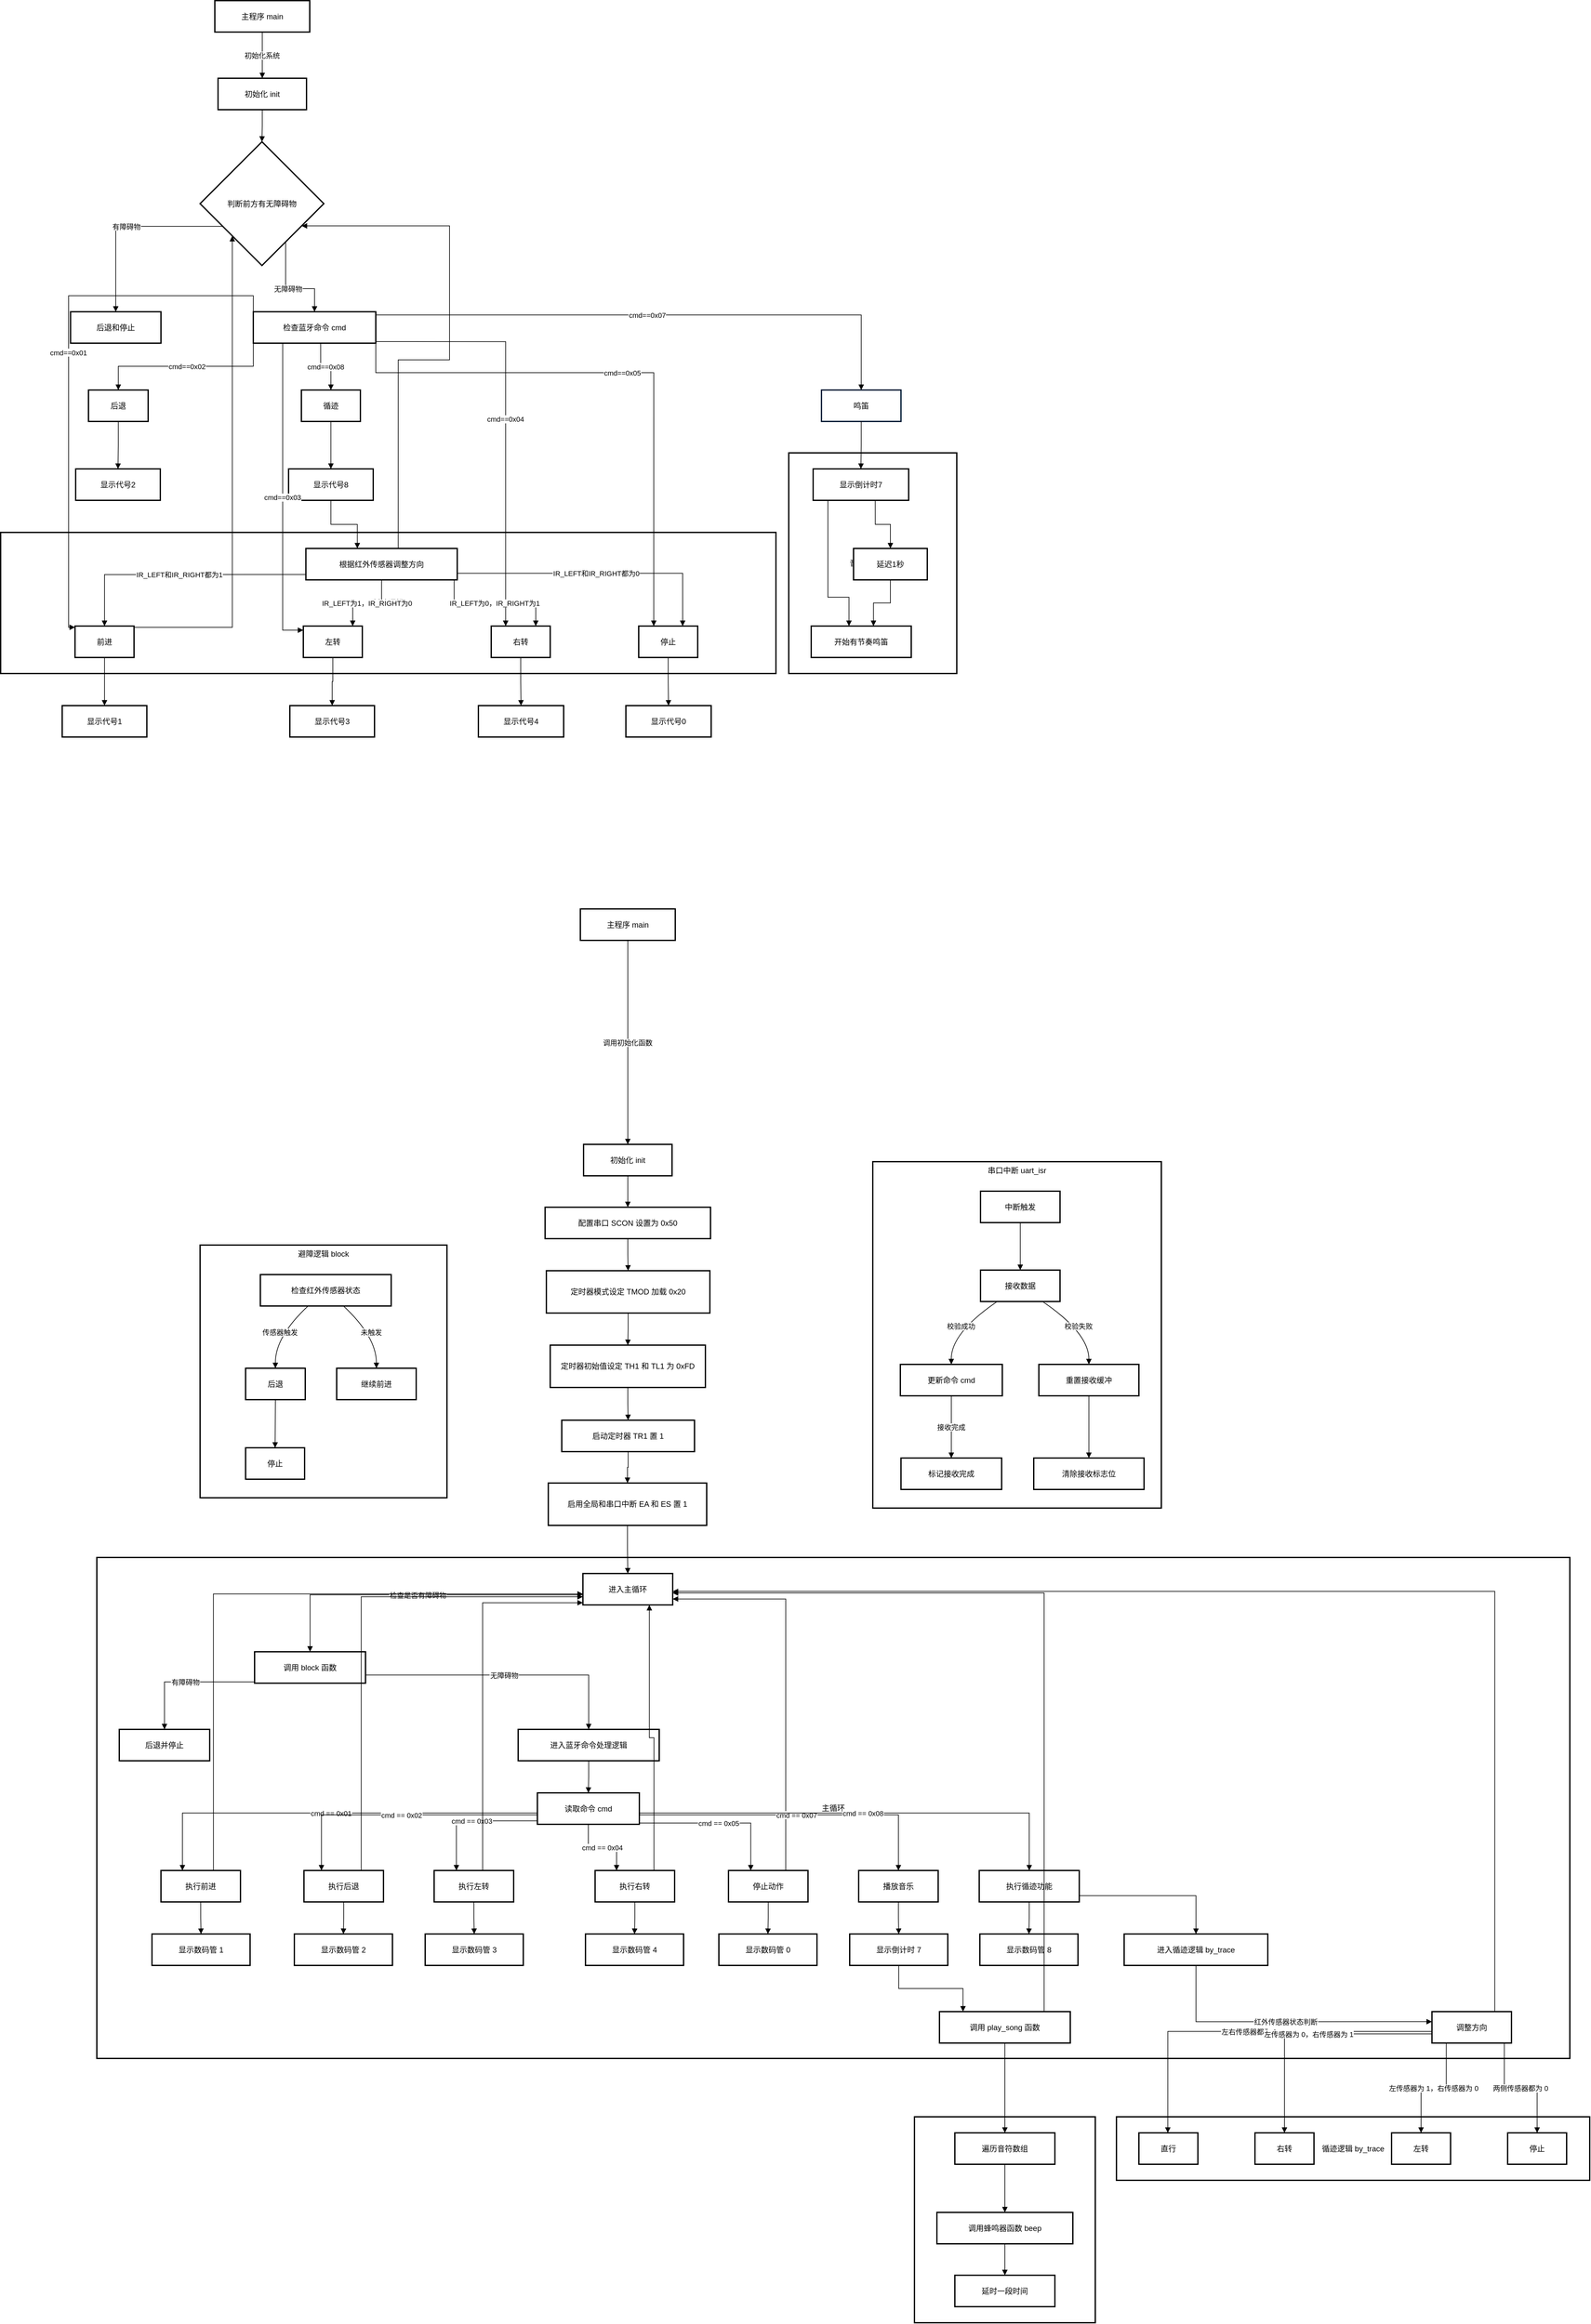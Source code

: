 <mxfile version="25.0.3">
  <diagram id="C5RBs43oDa-KdzZeNtuy" name="Page-1">
    <mxGraphModel dx="8125" dy="3475" grid="1" gridSize="10" guides="1" tooltips="1" connect="1" arrows="1" fold="1" page="1" pageScale="1" pageWidth="827" pageHeight="1169" math="0" shadow="0">
      <root>
        <mxCell id="WIyWlLk6GJQsqaUBKTNV-0" />
        <mxCell id="WIyWlLk6GJQsqaUBKTNV-1" parent="WIyWlLk6GJQsqaUBKTNV-0" />
        <mxCell id="DZ9FJAWmzzZH2EMnMxcT-0" value="循迹逻辑" style="whiteSpace=wrap;strokeWidth=2;" vertex="1" parent="WIyWlLk6GJQsqaUBKTNV-1">
          <mxGeometry x="190" y="1319" width="1209" height="220" as="geometry" />
        </mxCell>
        <mxCell id="DZ9FJAWmzzZH2EMnMxcT-1" value="音乐播放流程" style="whiteSpace=wrap;strokeWidth=2;" vertex="1" parent="WIyWlLk6GJQsqaUBKTNV-1">
          <mxGeometry x="1419" y="1195" width="262" height="344" as="geometry" />
        </mxCell>
        <mxCell id="DZ9FJAWmzzZH2EMnMxcT-2" value="主程序 main" style="whiteSpace=wrap;strokeWidth=2;" vertex="1" parent="WIyWlLk6GJQsqaUBKTNV-1">
          <mxGeometry x="524" y="490" width="148" height="49" as="geometry" />
        </mxCell>
        <mxCell id="DZ9FJAWmzzZH2EMnMxcT-3" value="初始化 init" style="whiteSpace=wrap;strokeWidth=2;" vertex="1" parent="WIyWlLk6GJQsqaUBKTNV-1">
          <mxGeometry x="529" y="611" width="138" height="49" as="geometry" />
        </mxCell>
        <mxCell id="DZ9FJAWmzzZH2EMnMxcT-4" value="判断前方有无障碍物" style="rhombus;strokeWidth=2;whiteSpace=wrap;" vertex="1" parent="WIyWlLk6GJQsqaUBKTNV-1">
          <mxGeometry x="501" y="710" width="193" height="193" as="geometry" />
        </mxCell>
        <mxCell id="DZ9FJAWmzzZH2EMnMxcT-5" value="后退和停止" style="whiteSpace=wrap;strokeWidth=2;" vertex="1" parent="WIyWlLk6GJQsqaUBKTNV-1">
          <mxGeometry x="299" y="975" width="141" height="49" as="geometry" />
        </mxCell>
        <mxCell id="DZ9FJAWmzzZH2EMnMxcT-6" value="检查蓝牙命令 cmd" style="whiteSpace=wrap;strokeWidth=2;" vertex="1" parent="WIyWlLk6GJQsqaUBKTNV-1">
          <mxGeometry x="584" y="975" width="191" height="49" as="geometry" />
        </mxCell>
        <mxCell id="DZ9FJAWmzzZH2EMnMxcT-7" value="前进" style="whiteSpace=wrap;strokeWidth=2;" vertex="1" parent="WIyWlLk6GJQsqaUBKTNV-1">
          <mxGeometry x="306" y="1465" width="92" height="49" as="geometry" />
        </mxCell>
        <mxCell id="DZ9FJAWmzzZH2EMnMxcT-8" value="显示代号1" style="whiteSpace=wrap;strokeWidth=2;" vertex="1" parent="WIyWlLk6GJQsqaUBKTNV-1">
          <mxGeometry x="286" y="1589" width="132" height="49" as="geometry" />
        </mxCell>
        <mxCell id="DZ9FJAWmzzZH2EMnMxcT-9" value="后退" style="whiteSpace=wrap;strokeWidth=2;" vertex="1" parent="WIyWlLk6GJQsqaUBKTNV-1">
          <mxGeometry x="327" y="1097" width="93" height="49" as="geometry" />
        </mxCell>
        <mxCell id="DZ9FJAWmzzZH2EMnMxcT-10" value="显示代号2" style="whiteSpace=wrap;strokeWidth=2;" vertex="1" parent="WIyWlLk6GJQsqaUBKTNV-1">
          <mxGeometry x="307" y="1220" width="132" height="49" as="geometry" />
        </mxCell>
        <mxCell id="DZ9FJAWmzzZH2EMnMxcT-11" value="左转" style="whiteSpace=wrap;strokeWidth=2;" vertex="1" parent="WIyWlLk6GJQsqaUBKTNV-1">
          <mxGeometry x="662" y="1465" width="92" height="49" as="geometry" />
        </mxCell>
        <mxCell id="DZ9FJAWmzzZH2EMnMxcT-12" value="显示代号3" style="whiteSpace=wrap;strokeWidth=2;" vertex="1" parent="WIyWlLk6GJQsqaUBKTNV-1">
          <mxGeometry x="641" y="1589" width="132" height="49" as="geometry" />
        </mxCell>
        <mxCell id="DZ9FJAWmzzZH2EMnMxcT-13" value="右转" style="whiteSpace=wrap;strokeWidth=2;" vertex="1" parent="WIyWlLk6GJQsqaUBKTNV-1">
          <mxGeometry x="955" y="1465" width="92" height="49" as="geometry" />
        </mxCell>
        <mxCell id="DZ9FJAWmzzZH2EMnMxcT-14" value="显示代号4" style="whiteSpace=wrap;strokeWidth=2;" vertex="1" parent="WIyWlLk6GJQsqaUBKTNV-1">
          <mxGeometry x="935" y="1589" width="133" height="49" as="geometry" />
        </mxCell>
        <mxCell id="DZ9FJAWmzzZH2EMnMxcT-15" value="停止" style="whiteSpace=wrap;strokeWidth=2;" vertex="1" parent="WIyWlLk6GJQsqaUBKTNV-1">
          <mxGeometry x="1185" y="1465" width="92" height="49" as="geometry" />
        </mxCell>
        <mxCell id="DZ9FJAWmzzZH2EMnMxcT-16" value="显示代号0" style="whiteSpace=wrap;strokeWidth=2;" vertex="1" parent="WIyWlLk6GJQsqaUBKTNV-1">
          <mxGeometry x="1165" y="1589" width="133" height="49" as="geometry" />
        </mxCell>
        <mxCell id="DZ9FJAWmzzZH2EMnMxcT-17" value="鸣笛" style="whiteSpace=wrap;strokeWidth=2;strokeColor=#001933;" vertex="1" parent="WIyWlLk6GJQsqaUBKTNV-1">
          <mxGeometry x="1470" y="1097" width="124" height="49" as="geometry" />
        </mxCell>
        <mxCell id="DZ9FJAWmzzZH2EMnMxcT-18" value="显示倒计时7" style="whiteSpace=wrap;strokeWidth=2;" vertex="1" parent="WIyWlLk6GJQsqaUBKTNV-1">
          <mxGeometry x="1457" y="1220" width="149" height="49" as="geometry" />
        </mxCell>
        <mxCell id="DZ9FJAWmzzZH2EMnMxcT-19" value="开始有节奏鸣笛" style="whiteSpace=wrap;strokeWidth=2;" vertex="1" parent="WIyWlLk6GJQsqaUBKTNV-1">
          <mxGeometry x="1454" y="1465" width="156" height="49" as="geometry" />
        </mxCell>
        <mxCell id="DZ9FJAWmzzZH2EMnMxcT-20" value="循迹" style="whiteSpace=wrap;strokeWidth=2;" vertex="1" parent="WIyWlLk6GJQsqaUBKTNV-1">
          <mxGeometry x="659" y="1097" width="92" height="49" as="geometry" />
        </mxCell>
        <mxCell id="DZ9FJAWmzzZH2EMnMxcT-21" value="显示代号8" style="whiteSpace=wrap;strokeWidth=2;" vertex="1" parent="WIyWlLk6GJQsqaUBKTNV-1">
          <mxGeometry x="639" y="1220" width="132" height="49" as="geometry" />
        </mxCell>
        <mxCell id="DZ9FJAWmzzZH2EMnMxcT-22" value="根据红外传感器调整方向" style="whiteSpace=wrap;strokeWidth=2;" vertex="1" parent="WIyWlLk6GJQsqaUBKTNV-1">
          <mxGeometry x="666" y="1344" width="236" height="49" as="geometry" />
        </mxCell>
        <mxCell id="DZ9FJAWmzzZH2EMnMxcT-23" value="延迟1秒" style="whiteSpace=wrap;strokeWidth=2;" vertex="1" parent="WIyWlLk6GJQsqaUBKTNV-1">
          <mxGeometry x="1520" y="1344" width="115" height="49" as="geometry" />
        </mxCell>
        <mxCell id="DZ9FJAWmzzZH2EMnMxcT-24" value="初始化系统" style="startArrow=none;endArrow=block;exitX=0.5;exitY=0.99;entryX=0.5;entryY=0.01;rounded=0;elbow=vertical;edgeStyle=orthogonalEdgeStyle;" edge="1" parent="WIyWlLk6GJQsqaUBKTNV-1" source="DZ9FJAWmzzZH2EMnMxcT-2" target="DZ9FJAWmzzZH2EMnMxcT-3">
          <mxGeometry relative="1" as="geometry" />
        </mxCell>
        <mxCell id="DZ9FJAWmzzZH2EMnMxcT-25" value="" style="startArrow=none;endArrow=block;exitX=0.5;exitY=1;entryX=0.5;entryY=0;rounded=0;elbow=vertical;edgeStyle=orthogonalEdgeStyle;" edge="1" parent="WIyWlLk6GJQsqaUBKTNV-1" source="DZ9FJAWmzzZH2EMnMxcT-3" target="DZ9FJAWmzzZH2EMnMxcT-4">
          <mxGeometry relative="1" as="geometry" />
        </mxCell>
        <mxCell id="DZ9FJAWmzzZH2EMnMxcT-26" value="有障碍物" style="startArrow=none;endArrow=block;exitX=0;exitY=0.79;entryX=0.5;entryY=0.01;rounded=0;elbow=vertical;edgeStyle=orthogonalEdgeStyle;" edge="1" parent="WIyWlLk6GJQsqaUBKTNV-1" source="DZ9FJAWmzzZH2EMnMxcT-4" target="DZ9FJAWmzzZH2EMnMxcT-5">
          <mxGeometry relative="1" as="geometry" />
        </mxCell>
        <mxCell id="DZ9FJAWmzzZH2EMnMxcT-27" value="无障碍物" style="startArrow=none;endArrow=block;exitX=0.81;exitY=1;entryX=0.5;entryY=0.01;rounded=0;elbow=vertical;edgeStyle=orthogonalEdgeStyle;" edge="1" parent="WIyWlLk6GJQsqaUBKTNV-1" source="DZ9FJAWmzzZH2EMnMxcT-4" target="DZ9FJAWmzzZH2EMnMxcT-6">
          <mxGeometry relative="1" as="geometry" />
        </mxCell>
        <mxCell id="DZ9FJAWmzzZH2EMnMxcT-28" value="cmd==0x01" style="startArrow=none;endArrow=block;exitX=0;exitY=0.77;entryX=0;entryY=0.04;rounded=0;elbow=vertical;edgeStyle=orthogonalEdgeStyle;" edge="1" parent="WIyWlLk6GJQsqaUBKTNV-1" source="DZ9FJAWmzzZH2EMnMxcT-6" target="DZ9FJAWmzzZH2EMnMxcT-7">
          <mxGeometry relative="1" as="geometry">
            <Array as="points">
              <mxPoint x="584" y="950" />
              <mxPoint x="296" y="950" />
              <mxPoint x="296" y="1467" />
            </Array>
          </mxGeometry>
        </mxCell>
        <mxCell id="DZ9FJAWmzzZH2EMnMxcT-29" value="" style="startArrow=none;endArrow=block;exitX=0.5;exitY=1;entryX=0.5;entryY=0;rounded=0;elbow=vertical;edgeStyle=orthogonalEdgeStyle;" edge="1" parent="WIyWlLk6GJQsqaUBKTNV-1" source="DZ9FJAWmzzZH2EMnMxcT-7" target="DZ9FJAWmzzZH2EMnMxcT-8">
          <mxGeometry relative="1" as="geometry" />
        </mxCell>
        <mxCell id="DZ9FJAWmzzZH2EMnMxcT-30" value="" style="startArrow=none;endArrow=block;exitX=1;exitY=0.04;entryX=0.04;entryY=1;rounded=0;elbow=vertical;edgeStyle=orthogonalEdgeStyle;" edge="1" parent="WIyWlLk6GJQsqaUBKTNV-1" source="DZ9FJAWmzzZH2EMnMxcT-7" target="DZ9FJAWmzzZH2EMnMxcT-4">
          <mxGeometry relative="1" as="geometry" />
        </mxCell>
        <mxCell id="DZ9FJAWmzzZH2EMnMxcT-31" value="cmd==0x02" style="startArrow=none;endArrow=block;exitX=0;exitY=0.89;entryX=0.5;entryY=-0.01;rounded=0;elbow=vertical;edgeStyle=orthogonalEdgeStyle;" edge="1" parent="WIyWlLk6GJQsqaUBKTNV-1" source="DZ9FJAWmzzZH2EMnMxcT-6" target="DZ9FJAWmzzZH2EMnMxcT-9">
          <mxGeometry relative="1" as="geometry">
            <Array as="points">
              <mxPoint x="584" y="1060" />
              <mxPoint x="374" y="1060" />
            </Array>
          </mxGeometry>
        </mxCell>
        <mxCell id="DZ9FJAWmzzZH2EMnMxcT-32" value="" style="startArrow=none;endArrow=block;exitX=0.5;exitY=0.99;entryX=0.5;entryY=0.01;rounded=0;elbow=vertical;edgeStyle=orthogonalEdgeStyle;" edge="1" parent="WIyWlLk6GJQsqaUBKTNV-1" source="DZ9FJAWmzzZH2EMnMxcT-9" target="DZ9FJAWmzzZH2EMnMxcT-10">
          <mxGeometry relative="1" as="geometry" />
        </mxCell>
        <mxCell id="DZ9FJAWmzzZH2EMnMxcT-33" value="cmd==0x03" style="startArrow=none;endArrow=block;exitX=0.24;exitY=1;entryX=0;entryY=0.13;rounded=0;elbow=vertical;edgeStyle=orthogonalEdgeStyle;" edge="1" parent="WIyWlLk6GJQsqaUBKTNV-1" source="DZ9FJAWmzzZH2EMnMxcT-6" target="DZ9FJAWmzzZH2EMnMxcT-11">
          <mxGeometry relative="1" as="geometry" />
        </mxCell>
        <mxCell id="DZ9FJAWmzzZH2EMnMxcT-34" value="" style="startArrow=none;endArrow=block;exitX=0.5;exitY=1;entryX=0.5;entryY=0;rounded=0;elbow=vertical;edgeStyle=orthogonalEdgeStyle;" edge="1" parent="WIyWlLk6GJQsqaUBKTNV-1" source="DZ9FJAWmzzZH2EMnMxcT-11" target="DZ9FJAWmzzZH2EMnMxcT-12">
          <mxGeometry relative="1" as="geometry" />
        </mxCell>
        <mxCell id="DZ9FJAWmzzZH2EMnMxcT-35" value="cmd==0x04" style="startArrow=none;endArrow=block;exitX=1;exitY=0.95;entryX=0.25;entryY=0.01;rounded=0;elbow=vertical;edgeStyle=orthogonalEdgeStyle;" edge="1" parent="WIyWlLk6GJQsqaUBKTNV-1" source="DZ9FJAWmzzZH2EMnMxcT-6" target="DZ9FJAWmzzZH2EMnMxcT-13">
          <mxGeometry relative="1" as="geometry">
            <Array as="points">
              <mxPoint x="978" y="1021" />
            </Array>
          </mxGeometry>
        </mxCell>
        <mxCell id="DZ9FJAWmzzZH2EMnMxcT-36" value="" style="startArrow=none;endArrow=block;exitX=0.5;exitY=1;entryX=0.5;entryY=0;rounded=0;elbow=vertical;edgeStyle=orthogonalEdgeStyle;" edge="1" parent="WIyWlLk6GJQsqaUBKTNV-1" source="DZ9FJAWmzzZH2EMnMxcT-13" target="DZ9FJAWmzzZH2EMnMxcT-14">
          <mxGeometry relative="1" as="geometry" />
        </mxCell>
        <mxCell id="DZ9FJAWmzzZH2EMnMxcT-37" value="cmd==0x05" style="startArrow=none;endArrow=block;exitX=1;exitY=0.74;entryX=0.26;entryY=0.01;rounded=0;elbow=vertical;edgeStyle=orthogonalEdgeStyle;" edge="1" parent="WIyWlLk6GJQsqaUBKTNV-1" source="DZ9FJAWmzzZH2EMnMxcT-6" target="DZ9FJAWmzzZH2EMnMxcT-15">
          <mxGeometry relative="1" as="geometry">
            <Array as="points">
              <mxPoint x="775" y="1070" />
              <mxPoint x="1208" y="1070" />
            </Array>
          </mxGeometry>
        </mxCell>
        <mxCell id="DZ9FJAWmzzZH2EMnMxcT-38" value="" style="startArrow=none;endArrow=block;exitX=0.5;exitY=1;entryX=0.5;entryY=0;rounded=0;elbow=vertical;edgeStyle=orthogonalEdgeStyle;" edge="1" parent="WIyWlLk6GJQsqaUBKTNV-1" source="DZ9FJAWmzzZH2EMnMxcT-15" target="DZ9FJAWmzzZH2EMnMxcT-16">
          <mxGeometry relative="1" as="geometry" />
        </mxCell>
        <mxCell id="DZ9FJAWmzzZH2EMnMxcT-39" value="cmd==0x07" style="startArrow=none;endArrow=block;exitX=1;exitY=0.64;entryX=0.5;entryY=-0.01;rounded=0;elbow=vertical;edgeStyle=orthogonalEdgeStyle;" edge="1" parent="WIyWlLk6GJQsqaUBKTNV-1" source="DZ9FJAWmzzZH2EMnMxcT-6" target="DZ9FJAWmzzZH2EMnMxcT-17">
          <mxGeometry relative="1" as="geometry">
            <Array as="points">
              <mxPoint x="775" y="980" />
              <mxPoint x="1532" y="980" />
            </Array>
          </mxGeometry>
        </mxCell>
        <mxCell id="DZ9FJAWmzzZH2EMnMxcT-40" value="" style="startArrow=none;endArrow=block;exitX=0.5;exitY=0.99;entryX=0.5;entryY=0.01;rounded=0;elbow=vertical;edgeStyle=orthogonalEdgeStyle;" edge="1" parent="WIyWlLk6GJQsqaUBKTNV-1" source="DZ9FJAWmzzZH2EMnMxcT-17" target="DZ9FJAWmzzZH2EMnMxcT-18">
          <mxGeometry relative="1" as="geometry" />
        </mxCell>
        <mxCell id="DZ9FJAWmzzZH2EMnMxcT-41" value="" style="startArrow=none;endArrow=block;exitX=0.34;exitY=1;entryX=0.38;entryY=0.01;rounded=0;elbow=vertical;edgeStyle=orthogonalEdgeStyle;" edge="1" parent="WIyWlLk6GJQsqaUBKTNV-1" source="DZ9FJAWmzzZH2EMnMxcT-18" target="DZ9FJAWmzzZH2EMnMxcT-19">
          <mxGeometry relative="1" as="geometry">
            <Array as="points">
              <mxPoint x="1480" y="1269" />
              <mxPoint x="1480" y="1420" />
              <mxPoint x="1513" y="1420" />
            </Array>
          </mxGeometry>
        </mxCell>
        <mxCell id="DZ9FJAWmzzZH2EMnMxcT-42" value="cmd==0x08" style="startArrow=none;endArrow=block;exitX=0.55;exitY=1;entryX=0.5;entryY=-0.01;rounded=0;elbow=vertical;edgeStyle=orthogonalEdgeStyle;" edge="1" parent="WIyWlLk6GJQsqaUBKTNV-1" source="DZ9FJAWmzzZH2EMnMxcT-6" target="DZ9FJAWmzzZH2EMnMxcT-20">
          <mxGeometry relative="1" as="geometry" />
        </mxCell>
        <mxCell id="DZ9FJAWmzzZH2EMnMxcT-43" value="" style="startArrow=none;endArrow=block;exitX=0.5;exitY=0.99;entryX=0.5;entryY=0.01;rounded=0;elbow=vertical;edgeStyle=orthogonalEdgeStyle;" edge="1" parent="WIyWlLk6GJQsqaUBKTNV-1" source="DZ9FJAWmzzZH2EMnMxcT-20" target="DZ9FJAWmzzZH2EMnMxcT-21">
          <mxGeometry relative="1" as="geometry" />
        </mxCell>
        <mxCell id="DZ9FJAWmzzZH2EMnMxcT-44" value="" style="startArrow=none;endArrow=block;exitX=0.5;exitY=1;entryX=0.34;entryY=0;rounded=0;elbow=vertical;edgeStyle=orthogonalEdgeStyle;" edge="1" parent="WIyWlLk6GJQsqaUBKTNV-1" source="DZ9FJAWmzzZH2EMnMxcT-21" target="DZ9FJAWmzzZH2EMnMxcT-22">
          <mxGeometry relative="1" as="geometry" />
        </mxCell>
        <mxCell id="DZ9FJAWmzzZH2EMnMxcT-45" value="" style="startArrow=none;endArrow=block;exitX=0.61;exitY=0;entryX=1;entryY=0.78;rounded=0;elbow=vertical;edgeStyle=orthogonalEdgeStyle;" edge="1" parent="WIyWlLk6GJQsqaUBKTNV-1" source="DZ9FJAWmzzZH2EMnMxcT-22" target="DZ9FJAWmzzZH2EMnMxcT-4">
          <mxGeometry relative="1" as="geometry">
            <Array as="points">
              <mxPoint x="810" y="1050" />
              <mxPoint x="890" y="1050" />
              <mxPoint x="890" y="841" />
            </Array>
          </mxGeometry>
        </mxCell>
        <mxCell id="DZ9FJAWmzzZH2EMnMxcT-46" value="" style="startArrow=none;endArrow=block;exitX=0.65;exitY=1;entryX=0.5;entryY=0;rounded=0;elbow=vertical;edgeStyle=orthogonalEdgeStyle;" edge="1" parent="WIyWlLk6GJQsqaUBKTNV-1" source="DZ9FJAWmzzZH2EMnMxcT-18" target="DZ9FJAWmzzZH2EMnMxcT-23">
          <mxGeometry relative="1" as="geometry" />
        </mxCell>
        <mxCell id="DZ9FJAWmzzZH2EMnMxcT-47" value="" style="startArrow=none;endArrow=block;exitX=0.5;exitY=0.99;entryX=0.62;entryY=0.01;rounded=0;elbow=vertical;edgeStyle=orthogonalEdgeStyle;" edge="1" parent="WIyWlLk6GJQsqaUBKTNV-1" source="DZ9FJAWmzzZH2EMnMxcT-23" target="DZ9FJAWmzzZH2EMnMxcT-19">
          <mxGeometry relative="1" as="geometry" />
        </mxCell>
        <mxCell id="DZ9FJAWmzzZH2EMnMxcT-48" value="IR_LEFT和IR_RIGHT都为1" style="startArrow=none;endArrow=block;exitX=0;exitY=0.83;entryX=0.5;entryY=0.01;rounded=0;elbow=vertical;edgeStyle=orthogonalEdgeStyle;" edge="1" parent="WIyWlLk6GJQsqaUBKTNV-1" source="DZ9FJAWmzzZH2EMnMxcT-22" target="DZ9FJAWmzzZH2EMnMxcT-7">
          <mxGeometry relative="1" as="geometry" />
        </mxCell>
        <mxCell id="DZ9FJAWmzzZH2EMnMxcT-49" value="IR_LEFT为0，IR_RIGHT为1" style="startArrow=none;endArrow=block;exitX=0.97;exitY=0.99;entryX=0.75;entryY=0.01;rounded=0;elbow=vertical;edgeStyle=orthogonalEdgeStyle;" edge="1" parent="WIyWlLk6GJQsqaUBKTNV-1" source="DZ9FJAWmzzZH2EMnMxcT-22" target="DZ9FJAWmzzZH2EMnMxcT-13">
          <mxGeometry relative="1" as="geometry" />
        </mxCell>
        <mxCell id="DZ9FJAWmzzZH2EMnMxcT-50" value="IR_LEFT为1，IR_RIGHT为0" style="startArrow=none;endArrow=block;exitX=0.5;exitY=0.99;entryX=0.83;entryY=0.01;rounded=0;elbow=vertical;edgeStyle=orthogonalEdgeStyle;" edge="1" parent="WIyWlLk6GJQsqaUBKTNV-1" source="DZ9FJAWmzzZH2EMnMxcT-22" target="DZ9FJAWmzzZH2EMnMxcT-11">
          <mxGeometry relative="1" as="geometry" />
        </mxCell>
        <mxCell id="DZ9FJAWmzzZH2EMnMxcT-51" value="IR_LEFT和IR_RIGHT都为0" style="startArrow=none;endArrow=block;exitX=1;exitY=0.79;entryX=0.74;entryY=0.01;rounded=0;elbow=vertical;edgeStyle=orthogonalEdgeStyle;" edge="1" parent="WIyWlLk6GJQsqaUBKTNV-1" source="DZ9FJAWmzzZH2EMnMxcT-22" target="DZ9FJAWmzzZH2EMnMxcT-15">
          <mxGeometry relative="1" as="geometry" />
        </mxCell>
        <mxCell id="DZ9FJAWmzzZH2EMnMxcT-52" value="播放音乐 play_song" style="whiteSpace=wrap;strokeWidth=2;" vertex="1" parent="WIyWlLk6GJQsqaUBKTNV-1">
          <mxGeometry x="1615" y="3789" width="282" height="321" as="geometry" />
        </mxCell>
        <mxCell id="DZ9FJAWmzzZH2EMnMxcT-53" value="循迹逻辑 by_trace" style="whiteSpace=wrap;strokeWidth=2;" vertex="1" parent="WIyWlLk6GJQsqaUBKTNV-1">
          <mxGeometry x="1930" y="3789" width="738" height="99" as="geometry" />
        </mxCell>
        <mxCell id="DZ9FJAWmzzZH2EMnMxcT-54" value="避障逻辑 block" style="whiteSpace=wrap;strokeWidth=2;verticalAlign=top;" vertex="1" parent="WIyWlLk6GJQsqaUBKTNV-1">
          <mxGeometry x="501" y="2430" width="385" height="394" as="geometry" />
        </mxCell>
        <mxCell id="DZ9FJAWmzzZH2EMnMxcT-55" value="检查红外传感器状态" style="whiteSpace=wrap;strokeWidth=2;" vertex="1" parent="DZ9FJAWmzzZH2EMnMxcT-54">
          <mxGeometry x="94" y="46" width="204" height="49" as="geometry" />
        </mxCell>
        <mxCell id="DZ9FJAWmzzZH2EMnMxcT-56" value="后退" style="whiteSpace=wrap;strokeWidth=2;" vertex="1" parent="DZ9FJAWmzzZH2EMnMxcT-54">
          <mxGeometry x="71" y="192" width="93" height="49" as="geometry" />
        </mxCell>
        <mxCell id="DZ9FJAWmzzZH2EMnMxcT-57" value="停止" style="whiteSpace=wrap;strokeWidth=2;" vertex="1" parent="DZ9FJAWmzzZH2EMnMxcT-54">
          <mxGeometry x="71" y="316" width="92" height="49" as="geometry" />
        </mxCell>
        <mxCell id="DZ9FJAWmzzZH2EMnMxcT-58" value="继续前进" style="whiteSpace=wrap;strokeWidth=2;" vertex="1" parent="DZ9FJAWmzzZH2EMnMxcT-54">
          <mxGeometry x="213" y="192" width="124" height="49" as="geometry" />
        </mxCell>
        <mxCell id="DZ9FJAWmzzZH2EMnMxcT-59" value="传感器触发" style="curved=1;startArrow=none;endArrow=block;exitX=0.37;exitY=0.98;entryX=0.5;entryY=0;rounded=0;" edge="1" parent="DZ9FJAWmzzZH2EMnMxcT-54" source="DZ9FJAWmzzZH2EMnMxcT-55" target="DZ9FJAWmzzZH2EMnMxcT-56">
          <mxGeometry relative="1" as="geometry">
            <Array as="points">
              <mxPoint x="117" y="143" />
            </Array>
          </mxGeometry>
        </mxCell>
        <mxCell id="DZ9FJAWmzzZH2EMnMxcT-60" value="" style="curved=1;startArrow=none;endArrow=block;exitX=0.5;exitY=0.99;entryX=0.5;entryY=-0.01;rounded=0;" edge="1" parent="DZ9FJAWmzzZH2EMnMxcT-54" source="DZ9FJAWmzzZH2EMnMxcT-56" target="DZ9FJAWmzzZH2EMnMxcT-57">
          <mxGeometry relative="1" as="geometry">
            <Array as="points" />
          </mxGeometry>
        </mxCell>
        <mxCell id="DZ9FJAWmzzZH2EMnMxcT-61" value="未触发" style="curved=1;startArrow=none;endArrow=block;exitX=0.63;exitY=0.98;entryX=0.5;entryY=0;rounded=0;" edge="1" parent="DZ9FJAWmzzZH2EMnMxcT-54" source="DZ9FJAWmzzZH2EMnMxcT-55" target="DZ9FJAWmzzZH2EMnMxcT-58">
          <mxGeometry relative="1" as="geometry">
            <Array as="points">
              <mxPoint x="275" y="143" />
            </Array>
          </mxGeometry>
        </mxCell>
        <mxCell id="DZ9FJAWmzzZH2EMnMxcT-62" value="串口中断 uart_isr" style="whiteSpace=wrap;strokeWidth=2;verticalAlign=top;" vertex="1" parent="WIyWlLk6GJQsqaUBKTNV-1">
          <mxGeometry x="1550" y="2300" width="450" height="540" as="geometry" />
        </mxCell>
        <mxCell id="DZ9FJAWmzzZH2EMnMxcT-63" value="中断触发" style="whiteSpace=wrap;strokeWidth=2;" vertex="1" parent="DZ9FJAWmzzZH2EMnMxcT-62">
          <mxGeometry x="168" y="46" width="124" height="49" as="geometry" />
        </mxCell>
        <mxCell id="DZ9FJAWmzzZH2EMnMxcT-64" value="接收数据" style="whiteSpace=wrap;strokeWidth=2;" vertex="1" parent="DZ9FJAWmzzZH2EMnMxcT-62">
          <mxGeometry x="168" y="169" width="124" height="49" as="geometry" />
        </mxCell>
        <mxCell id="DZ9FJAWmzzZH2EMnMxcT-65" value="更新命令 cmd" style="whiteSpace=wrap;strokeWidth=2;" vertex="1" parent="DZ9FJAWmzzZH2EMnMxcT-62">
          <mxGeometry x="43" y="316" width="159" height="49" as="geometry" />
        </mxCell>
        <mxCell id="DZ9FJAWmzzZH2EMnMxcT-66" value="标记接收完成" style="whiteSpace=wrap;strokeWidth=2;" vertex="1" parent="DZ9FJAWmzzZH2EMnMxcT-62">
          <mxGeometry x="44" y="462" width="157" height="49" as="geometry" />
        </mxCell>
        <mxCell id="DZ9FJAWmzzZH2EMnMxcT-67" value="重置接收缓冲" style="whiteSpace=wrap;strokeWidth=2;" vertex="1" parent="DZ9FJAWmzzZH2EMnMxcT-62">
          <mxGeometry x="259" y="316" width="156" height="49" as="geometry" />
        </mxCell>
        <mxCell id="DZ9FJAWmzzZH2EMnMxcT-68" value="清除接收标志位" style="whiteSpace=wrap;strokeWidth=2;" vertex="1" parent="DZ9FJAWmzzZH2EMnMxcT-62">
          <mxGeometry x="251" y="462" width="172" height="49" as="geometry" />
        </mxCell>
        <mxCell id="DZ9FJAWmzzZH2EMnMxcT-69" value="" style="curved=1;startArrow=none;endArrow=block;exitX=0.5;exitY=0.98;entryX=0.5;entryY=0;rounded=0;" edge="1" parent="DZ9FJAWmzzZH2EMnMxcT-62" source="DZ9FJAWmzzZH2EMnMxcT-63" target="DZ9FJAWmzzZH2EMnMxcT-64">
          <mxGeometry relative="1" as="geometry">
            <Array as="points" />
          </mxGeometry>
        </mxCell>
        <mxCell id="DZ9FJAWmzzZH2EMnMxcT-70" value="校验成功" style="curved=1;startArrow=none;endArrow=block;exitX=0.21;exitY=1;entryX=0.5;entryY=-0.01;rounded=0;" edge="1" parent="DZ9FJAWmzzZH2EMnMxcT-62" source="DZ9FJAWmzzZH2EMnMxcT-64" target="DZ9FJAWmzzZH2EMnMxcT-65">
          <mxGeometry relative="1" as="geometry">
            <Array as="points">
              <mxPoint x="122" y="267" />
            </Array>
          </mxGeometry>
        </mxCell>
        <mxCell id="DZ9FJAWmzzZH2EMnMxcT-71" value="接收完成" style="curved=1;startArrow=none;endArrow=block;exitX=0.5;exitY=0.98;entryX=0.5;entryY=0;rounded=0;" edge="1" parent="DZ9FJAWmzzZH2EMnMxcT-62" source="DZ9FJAWmzzZH2EMnMxcT-65" target="DZ9FJAWmzzZH2EMnMxcT-66">
          <mxGeometry relative="1" as="geometry">
            <Array as="points" />
          </mxGeometry>
        </mxCell>
        <mxCell id="DZ9FJAWmzzZH2EMnMxcT-72" value="校验失败" style="curved=1;startArrow=none;endArrow=block;exitX=0.78;exitY=1;entryX=0.5;entryY=-0.01;rounded=0;" edge="1" parent="DZ9FJAWmzzZH2EMnMxcT-62" source="DZ9FJAWmzzZH2EMnMxcT-64" target="DZ9FJAWmzzZH2EMnMxcT-67">
          <mxGeometry relative="1" as="geometry">
            <Array as="points">
              <mxPoint x="337" y="267" />
            </Array>
          </mxGeometry>
        </mxCell>
        <mxCell id="DZ9FJAWmzzZH2EMnMxcT-73" value="" style="curved=1;startArrow=none;endArrow=block;exitX=0.5;exitY=0.98;entryX=0.5;entryY=0;rounded=0;" edge="1" parent="DZ9FJAWmzzZH2EMnMxcT-62" source="DZ9FJAWmzzZH2EMnMxcT-67" target="DZ9FJAWmzzZH2EMnMxcT-68">
          <mxGeometry relative="1" as="geometry">
            <Array as="points" />
          </mxGeometry>
        </mxCell>
        <mxCell id="DZ9FJAWmzzZH2EMnMxcT-74" value="主循环" style="whiteSpace=wrap;strokeWidth=2;" vertex="1" parent="WIyWlLk6GJQsqaUBKTNV-1">
          <mxGeometry x="340" y="2917" width="2297" height="781" as="geometry" />
        </mxCell>
        <mxCell id="DZ9FJAWmzzZH2EMnMxcT-75" value="主程序 main" style="whiteSpace=wrap;strokeWidth=2;" vertex="1" parent="WIyWlLk6GJQsqaUBKTNV-1">
          <mxGeometry x="1094" y="1906" width="148" height="49" as="geometry" />
        </mxCell>
        <mxCell id="DZ9FJAWmzzZH2EMnMxcT-76" value="初始化 init" style="whiteSpace=wrap;strokeWidth=2;" vertex="1" parent="WIyWlLk6GJQsqaUBKTNV-1">
          <mxGeometry x="1099" y="2273" width="138" height="49" as="geometry" />
        </mxCell>
        <mxCell id="DZ9FJAWmzzZH2EMnMxcT-77" value="配置串口 SCON 设置为 0x50" style="whiteSpace=wrap;strokeWidth=2;" vertex="1" parent="WIyWlLk6GJQsqaUBKTNV-1">
          <mxGeometry x="1039" y="2371" width="258" height="49" as="geometry" />
        </mxCell>
        <mxCell id="DZ9FJAWmzzZH2EMnMxcT-78" value="定时器模式设定 TMOD 加载 0x20" style="whiteSpace=wrap;strokeWidth=2;" vertex="1" parent="WIyWlLk6GJQsqaUBKTNV-1">
          <mxGeometry x="1041" y="2470" width="255" height="66" as="geometry" />
        </mxCell>
        <mxCell id="DZ9FJAWmzzZH2EMnMxcT-79" value="定时器初始值设定 TH1 和 TL1 为 0xFD" style="whiteSpace=wrap;strokeWidth=2;" vertex="1" parent="WIyWlLk6GJQsqaUBKTNV-1">
          <mxGeometry x="1047" y="2586" width="242" height="66" as="geometry" />
        </mxCell>
        <mxCell id="DZ9FJAWmzzZH2EMnMxcT-80" value="启动定时器 TR1 置 1" style="whiteSpace=wrap;strokeWidth=2;" vertex="1" parent="WIyWlLk6GJQsqaUBKTNV-1">
          <mxGeometry x="1065" y="2703" width="207" height="49" as="geometry" />
        </mxCell>
        <mxCell id="DZ9FJAWmzzZH2EMnMxcT-81" value="启用全局和串口中断 EA 和 ES 置 1" style="whiteSpace=wrap;strokeWidth=2;" vertex="1" parent="WIyWlLk6GJQsqaUBKTNV-1">
          <mxGeometry x="1044" y="2801" width="247" height="66" as="geometry" />
        </mxCell>
        <mxCell id="DZ9FJAWmzzZH2EMnMxcT-82" value="进入主循环" style="whiteSpace=wrap;strokeWidth=2;" vertex="1" parent="WIyWlLk6GJQsqaUBKTNV-1">
          <mxGeometry x="1098" y="2942" width="140" height="49" as="geometry" />
        </mxCell>
        <mxCell id="DZ9FJAWmzzZH2EMnMxcT-83" value="调用 block 函数" style="whiteSpace=wrap;strokeWidth=2;" vertex="1" parent="WIyWlLk6GJQsqaUBKTNV-1">
          <mxGeometry x="586" y="3064" width="173" height="49" as="geometry" />
        </mxCell>
        <mxCell id="DZ9FJAWmzzZH2EMnMxcT-84" value="后退并停止" style="whiteSpace=wrap;strokeWidth=2;" vertex="1" parent="WIyWlLk6GJQsqaUBKTNV-1">
          <mxGeometry x="375" y="3185" width="141" height="49" as="geometry" />
        </mxCell>
        <mxCell id="DZ9FJAWmzzZH2EMnMxcT-85" value="进入蓝牙命令处理逻辑" style="whiteSpace=wrap;strokeWidth=2;" vertex="1" parent="WIyWlLk6GJQsqaUBKTNV-1">
          <mxGeometry x="997" y="3185" width="220" height="49" as="geometry" />
        </mxCell>
        <mxCell id="DZ9FJAWmzzZH2EMnMxcT-86" value="读取命令 cmd" style="whiteSpace=wrap;strokeWidth=2;" vertex="1" parent="WIyWlLk6GJQsqaUBKTNV-1">
          <mxGeometry x="1027" y="3284" width="159" height="49" as="geometry" />
        </mxCell>
        <mxCell id="DZ9FJAWmzzZH2EMnMxcT-87" value="执行前进" style="whiteSpace=wrap;strokeWidth=2;" vertex="1" parent="WIyWlLk6GJQsqaUBKTNV-1">
          <mxGeometry x="440" y="3405" width="124" height="49" as="geometry" />
        </mxCell>
        <mxCell id="DZ9FJAWmzzZH2EMnMxcT-88" value="显示数码管 1" style="whiteSpace=wrap;strokeWidth=2;" vertex="1" parent="WIyWlLk6GJQsqaUBKTNV-1">
          <mxGeometry x="426" y="3504" width="153" height="49" as="geometry" />
        </mxCell>
        <mxCell id="DZ9FJAWmzzZH2EMnMxcT-89" value="执行后退" style="whiteSpace=wrap;strokeWidth=2;" vertex="1" parent="WIyWlLk6GJQsqaUBKTNV-1">
          <mxGeometry x="663" y="3405" width="124" height="49" as="geometry" />
        </mxCell>
        <mxCell id="DZ9FJAWmzzZH2EMnMxcT-90" value="显示数码管 2" style="whiteSpace=wrap;strokeWidth=2;" vertex="1" parent="WIyWlLk6GJQsqaUBKTNV-1">
          <mxGeometry x="648" y="3504" width="153" height="49" as="geometry" />
        </mxCell>
        <mxCell id="DZ9FJAWmzzZH2EMnMxcT-91" value="执行左转" style="whiteSpace=wrap;strokeWidth=2;" vertex="1" parent="WIyWlLk6GJQsqaUBKTNV-1">
          <mxGeometry x="866" y="3405" width="124" height="49" as="geometry" />
        </mxCell>
        <mxCell id="DZ9FJAWmzzZH2EMnMxcT-92" value="显示数码管 3" style="whiteSpace=wrap;strokeWidth=2;" vertex="1" parent="WIyWlLk6GJQsqaUBKTNV-1">
          <mxGeometry x="852" y="3504" width="153" height="49" as="geometry" />
        </mxCell>
        <mxCell id="DZ9FJAWmzzZH2EMnMxcT-93" value="执行右转" style="whiteSpace=wrap;strokeWidth=2;" vertex="1" parent="WIyWlLk6GJQsqaUBKTNV-1">
          <mxGeometry x="1117" y="3405" width="124" height="49" as="geometry" />
        </mxCell>
        <mxCell id="DZ9FJAWmzzZH2EMnMxcT-94" value="显示数码管 4" style="whiteSpace=wrap;strokeWidth=2;" vertex="1" parent="WIyWlLk6GJQsqaUBKTNV-1">
          <mxGeometry x="1102" y="3504" width="153" height="49" as="geometry" />
        </mxCell>
        <mxCell id="DZ9FJAWmzzZH2EMnMxcT-95" value="停止动作" style="whiteSpace=wrap;strokeWidth=2;" vertex="1" parent="WIyWlLk6GJQsqaUBKTNV-1">
          <mxGeometry x="1325" y="3405" width="124" height="49" as="geometry" />
        </mxCell>
        <mxCell id="DZ9FJAWmzzZH2EMnMxcT-96" value="显示数码管 0" style="whiteSpace=wrap;strokeWidth=2;" vertex="1" parent="WIyWlLk6GJQsqaUBKTNV-1">
          <mxGeometry x="1310" y="3504" width="153" height="49" as="geometry" />
        </mxCell>
        <mxCell id="DZ9FJAWmzzZH2EMnMxcT-97" value="播放音乐" style="whiteSpace=wrap;strokeWidth=2;" vertex="1" parent="WIyWlLk6GJQsqaUBKTNV-1">
          <mxGeometry x="1528" y="3405" width="124" height="49" as="geometry" />
        </mxCell>
        <mxCell id="DZ9FJAWmzzZH2EMnMxcT-98" value="显示倒计时 7" style="whiteSpace=wrap;strokeWidth=2;" vertex="1" parent="WIyWlLk6GJQsqaUBKTNV-1">
          <mxGeometry x="1514" y="3504" width="153" height="49" as="geometry" />
        </mxCell>
        <mxCell id="DZ9FJAWmzzZH2EMnMxcT-99" value="调用 play_song 函数" style="whiteSpace=wrap;strokeWidth=2;" vertex="1" parent="WIyWlLk6GJQsqaUBKTNV-1">
          <mxGeometry x="1654" y="3625" width="204" height="49" as="geometry" />
        </mxCell>
        <mxCell id="DZ9FJAWmzzZH2EMnMxcT-100" value="执行循迹功能" style="whiteSpace=wrap;strokeWidth=2;" vertex="1" parent="WIyWlLk6GJQsqaUBKTNV-1">
          <mxGeometry x="1716" y="3405" width="156" height="49" as="geometry" />
        </mxCell>
        <mxCell id="DZ9FJAWmzzZH2EMnMxcT-101" value="显示数码管 8" style="whiteSpace=wrap;strokeWidth=2;" vertex="1" parent="WIyWlLk6GJQsqaUBKTNV-1">
          <mxGeometry x="1717" y="3504" width="153" height="49" as="geometry" />
        </mxCell>
        <mxCell id="DZ9FJAWmzzZH2EMnMxcT-102" value="进入循迹逻辑 by_trace" style="whiteSpace=wrap;strokeWidth=2;" vertex="1" parent="WIyWlLk6GJQsqaUBKTNV-1">
          <mxGeometry x="1942" y="3504" width="224" height="49" as="geometry" />
        </mxCell>
        <mxCell id="DZ9FJAWmzzZH2EMnMxcT-103" value="调整方向" style="whiteSpace=wrap;strokeWidth=2;" vertex="1" parent="WIyWlLk6GJQsqaUBKTNV-1">
          <mxGeometry x="2422" y="3625" width="124" height="49" as="geometry" />
        </mxCell>
        <mxCell id="DZ9FJAWmzzZH2EMnMxcT-104" value="直行" style="whiteSpace=wrap;strokeWidth=2;" vertex="1" parent="WIyWlLk6GJQsqaUBKTNV-1">
          <mxGeometry x="1965" y="3814" width="92" height="49" as="geometry" />
        </mxCell>
        <mxCell id="DZ9FJAWmzzZH2EMnMxcT-105" value="右转" style="whiteSpace=wrap;strokeWidth=2;" vertex="1" parent="WIyWlLk6GJQsqaUBKTNV-1">
          <mxGeometry x="2146" y="3814" width="92" height="49" as="geometry" />
        </mxCell>
        <mxCell id="DZ9FJAWmzzZH2EMnMxcT-106" value="左转" style="whiteSpace=wrap;strokeWidth=2;" vertex="1" parent="WIyWlLk6GJQsqaUBKTNV-1">
          <mxGeometry x="2359" y="3814" width="92" height="49" as="geometry" />
        </mxCell>
        <mxCell id="DZ9FJAWmzzZH2EMnMxcT-107" value="停止" style="whiteSpace=wrap;strokeWidth=2;" vertex="1" parent="WIyWlLk6GJQsqaUBKTNV-1">
          <mxGeometry x="2540" y="3814" width="92" height="49" as="geometry" />
        </mxCell>
        <mxCell id="DZ9FJAWmzzZH2EMnMxcT-108" value="遍历音符数组" style="whiteSpace=wrap;strokeWidth=2;" vertex="1" parent="WIyWlLk6GJQsqaUBKTNV-1">
          <mxGeometry x="1678" y="3814" width="156" height="49" as="geometry" />
        </mxCell>
        <mxCell id="DZ9FJAWmzzZH2EMnMxcT-109" value="调用蜂鸣器函数 beep" style="whiteSpace=wrap;strokeWidth=2;" vertex="1" parent="WIyWlLk6GJQsqaUBKTNV-1">
          <mxGeometry x="1650" y="3938" width="212" height="49" as="geometry" />
        </mxCell>
        <mxCell id="DZ9FJAWmzzZH2EMnMxcT-110" value="延时一段时间" style="whiteSpace=wrap;strokeWidth=2;" vertex="1" parent="WIyWlLk6GJQsqaUBKTNV-1">
          <mxGeometry x="1678" y="4036" width="156" height="49" as="geometry" />
        </mxCell>
        <mxCell id="DZ9FJAWmzzZH2EMnMxcT-111" value="调用初始化函数" style="startArrow=none;endArrow=block;exitX=0.5;exitY=0.99;entryX=0.5;entryY=-0.01;rounded=0;edgeStyle=orthogonalEdgeStyle;" edge="1" parent="WIyWlLk6GJQsqaUBKTNV-1" source="DZ9FJAWmzzZH2EMnMxcT-75" target="DZ9FJAWmzzZH2EMnMxcT-76">
          <mxGeometry relative="1" as="geometry" />
        </mxCell>
        <mxCell id="DZ9FJAWmzzZH2EMnMxcT-112" value="" style="startArrow=none;endArrow=block;exitX=0.5;exitY=0.99;entryX=0.5;entryY=0.01;rounded=0;edgeStyle=orthogonalEdgeStyle;" edge="1" parent="WIyWlLk6GJQsqaUBKTNV-1" source="DZ9FJAWmzzZH2EMnMxcT-76" target="DZ9FJAWmzzZH2EMnMxcT-77">
          <mxGeometry relative="1" as="geometry" />
        </mxCell>
        <mxCell id="DZ9FJAWmzzZH2EMnMxcT-113" value="" style="startArrow=none;endArrow=block;exitX=0.5;exitY=1;entryX=0.5;entryY=0;rounded=0;edgeStyle=orthogonalEdgeStyle;" edge="1" parent="WIyWlLk6GJQsqaUBKTNV-1" source="DZ9FJAWmzzZH2EMnMxcT-77" target="DZ9FJAWmzzZH2EMnMxcT-78">
          <mxGeometry relative="1" as="geometry" />
        </mxCell>
        <mxCell id="DZ9FJAWmzzZH2EMnMxcT-114" value="" style="startArrow=none;endArrow=block;exitX=0.5;exitY=1;entryX=0.5;entryY=0;rounded=0;edgeStyle=orthogonalEdgeStyle;" edge="1" parent="WIyWlLk6GJQsqaUBKTNV-1" source="DZ9FJAWmzzZH2EMnMxcT-78" target="DZ9FJAWmzzZH2EMnMxcT-79">
          <mxGeometry relative="1" as="geometry" />
        </mxCell>
        <mxCell id="DZ9FJAWmzzZH2EMnMxcT-115" value="" style="startArrow=none;endArrow=block;exitX=0.5;exitY=1.01;entryX=0.5;entryY=-0.01;rounded=0;edgeStyle=orthogonalEdgeStyle;" edge="1" parent="WIyWlLk6GJQsqaUBKTNV-1" source="DZ9FJAWmzzZH2EMnMxcT-79" target="DZ9FJAWmzzZH2EMnMxcT-80">
          <mxGeometry relative="1" as="geometry" />
        </mxCell>
        <mxCell id="DZ9FJAWmzzZH2EMnMxcT-116" value="" style="startArrow=none;endArrow=block;exitX=0.5;exitY=0.98;entryX=0.5;entryY=0;rounded=0;edgeStyle=orthogonalEdgeStyle;" edge="1" parent="WIyWlLk6GJQsqaUBKTNV-1" source="DZ9FJAWmzzZH2EMnMxcT-80" target="DZ9FJAWmzzZH2EMnMxcT-81">
          <mxGeometry relative="1" as="geometry" />
        </mxCell>
        <mxCell id="DZ9FJAWmzzZH2EMnMxcT-117" value="" style="startArrow=none;endArrow=block;exitX=0.5;exitY=1.01;entryX=0.5;entryY=0.01;rounded=0;edgeStyle=orthogonalEdgeStyle;" edge="1" parent="WIyWlLk6GJQsqaUBKTNV-1" source="DZ9FJAWmzzZH2EMnMxcT-81" target="DZ9FJAWmzzZH2EMnMxcT-82">
          <mxGeometry relative="1" as="geometry" />
        </mxCell>
        <mxCell id="DZ9FJAWmzzZH2EMnMxcT-118" value="检查是否有障碍物" style="startArrow=none;endArrow=block;exitX=0;exitY=0.68;entryX=0.5;entryY=0;rounded=0;edgeStyle=orthogonalEdgeStyle;" edge="1" parent="WIyWlLk6GJQsqaUBKTNV-1" source="DZ9FJAWmzzZH2EMnMxcT-82" target="DZ9FJAWmzzZH2EMnMxcT-83">
          <mxGeometry relative="1" as="geometry" />
        </mxCell>
        <mxCell id="DZ9FJAWmzzZH2EMnMxcT-119" value="有障碍物" style="startArrow=none;endArrow=block;exitX=0;exitY=0.96;entryX=0.5;entryY=0;rounded=0;edgeStyle=orthogonalEdgeStyle;" edge="1" parent="WIyWlLk6GJQsqaUBKTNV-1" source="DZ9FJAWmzzZH2EMnMxcT-83" target="DZ9FJAWmzzZH2EMnMxcT-84">
          <mxGeometry relative="1" as="geometry" />
        </mxCell>
        <mxCell id="DZ9FJAWmzzZH2EMnMxcT-120" value="无障碍物" style="startArrow=none;endArrow=block;exitX=1;exitY=0.74;entryX=0.5;entryY=0;rounded=0;edgeStyle=orthogonalEdgeStyle;" edge="1" parent="WIyWlLk6GJQsqaUBKTNV-1" source="DZ9FJAWmzzZH2EMnMxcT-83" target="DZ9FJAWmzzZH2EMnMxcT-85">
          <mxGeometry relative="1" as="geometry" />
        </mxCell>
        <mxCell id="DZ9FJAWmzzZH2EMnMxcT-121" value="" style="startArrow=none;endArrow=block;exitX=0.5;exitY=1;entryX=0.5;entryY=0;rounded=0;edgeStyle=orthogonalEdgeStyle;" edge="1" parent="WIyWlLk6GJQsqaUBKTNV-1" source="DZ9FJAWmzzZH2EMnMxcT-85" target="DZ9FJAWmzzZH2EMnMxcT-86">
          <mxGeometry relative="1" as="geometry" />
        </mxCell>
        <mxCell id="DZ9FJAWmzzZH2EMnMxcT-122" value="cmd == 0x01" style="startArrow=none;endArrow=block;exitX=0;exitY=0.64;entryX=0.27;entryY=0;rounded=0;edgeStyle=orthogonalEdgeStyle;" edge="1" parent="WIyWlLk6GJQsqaUBKTNV-1" source="DZ9FJAWmzzZH2EMnMxcT-86" target="DZ9FJAWmzzZH2EMnMxcT-87">
          <mxGeometry relative="1" as="geometry" />
        </mxCell>
        <mxCell id="DZ9FJAWmzzZH2EMnMxcT-123" value="" style="startArrow=none;endArrow=block;exitX=0.5;exitY=1;entryX=0.5;entryY=0;rounded=0;edgeStyle=orthogonalEdgeStyle;" edge="1" parent="WIyWlLk6GJQsqaUBKTNV-1" source="DZ9FJAWmzzZH2EMnMxcT-87" target="DZ9FJAWmzzZH2EMnMxcT-88">
          <mxGeometry relative="1" as="geometry" />
        </mxCell>
        <mxCell id="DZ9FJAWmzzZH2EMnMxcT-124" value="" style="startArrow=none;endArrow=block;exitX=0.66;exitY=0;entryX=0;entryY=0.65;rounded=0;edgeStyle=orthogonalEdgeStyle;" edge="1" parent="WIyWlLk6GJQsqaUBKTNV-1" source="DZ9FJAWmzzZH2EMnMxcT-87" target="DZ9FJAWmzzZH2EMnMxcT-82">
          <mxGeometry relative="1" as="geometry" />
        </mxCell>
        <mxCell id="DZ9FJAWmzzZH2EMnMxcT-125" value="cmd == 0x02" style="startArrow=none;endArrow=block;exitX=0;exitY=0.7;entryX=0.22;entryY=0;rounded=0;edgeStyle=orthogonalEdgeStyle;" edge="1" parent="WIyWlLk6GJQsqaUBKTNV-1" source="DZ9FJAWmzzZH2EMnMxcT-86" target="DZ9FJAWmzzZH2EMnMxcT-89">
          <mxGeometry relative="1" as="geometry" />
        </mxCell>
        <mxCell id="DZ9FJAWmzzZH2EMnMxcT-126" value="" style="startArrow=none;endArrow=block;exitX=0.5;exitY=1;entryX=0.5;entryY=0;rounded=0;edgeStyle=orthogonalEdgeStyle;" edge="1" parent="WIyWlLk6GJQsqaUBKTNV-1" source="DZ9FJAWmzzZH2EMnMxcT-89" target="DZ9FJAWmzzZH2EMnMxcT-90">
          <mxGeometry relative="1" as="geometry" />
        </mxCell>
        <mxCell id="DZ9FJAWmzzZH2EMnMxcT-127" value="" style="startArrow=none;endArrow=block;exitX=0.72;exitY=0;entryX=0;entryY=0.74;rounded=0;edgeStyle=orthogonalEdgeStyle;" edge="1" parent="WIyWlLk6GJQsqaUBKTNV-1" source="DZ9FJAWmzzZH2EMnMxcT-89" target="DZ9FJAWmzzZH2EMnMxcT-82">
          <mxGeometry relative="1" as="geometry" />
        </mxCell>
        <mxCell id="DZ9FJAWmzzZH2EMnMxcT-128" value="cmd == 0x03" style="startArrow=none;endArrow=block;exitX=0;exitY=0.89;entryX=0.28;entryY=0;rounded=0;edgeStyle=orthogonalEdgeStyle;" edge="1" parent="WIyWlLk6GJQsqaUBKTNV-1" source="DZ9FJAWmzzZH2EMnMxcT-86" target="DZ9FJAWmzzZH2EMnMxcT-91">
          <mxGeometry relative="1" as="geometry" />
        </mxCell>
        <mxCell id="DZ9FJAWmzzZH2EMnMxcT-129" value="" style="startArrow=none;endArrow=block;exitX=0.5;exitY=1;entryX=0.5;entryY=0;rounded=0;edgeStyle=orthogonalEdgeStyle;" edge="1" parent="WIyWlLk6GJQsqaUBKTNV-1" source="DZ9FJAWmzzZH2EMnMxcT-91" target="DZ9FJAWmzzZH2EMnMxcT-92">
          <mxGeometry relative="1" as="geometry" />
        </mxCell>
        <mxCell id="DZ9FJAWmzzZH2EMnMxcT-130" value="" style="startArrow=none;endArrow=block;exitX=0.61;exitY=0;entryX=0;entryY=0.93;rounded=0;edgeStyle=orthogonalEdgeStyle;" edge="1" parent="WIyWlLk6GJQsqaUBKTNV-1" source="DZ9FJAWmzzZH2EMnMxcT-91" target="DZ9FJAWmzzZH2EMnMxcT-82">
          <mxGeometry relative="1" as="geometry" />
        </mxCell>
        <mxCell id="DZ9FJAWmzzZH2EMnMxcT-131" value="cmd == 0x04" style="startArrow=none;endArrow=block;exitX=0.5;exitY=0.99;entryX=0.27;entryY=0;rounded=0;edgeStyle=orthogonalEdgeStyle;" edge="1" parent="WIyWlLk6GJQsqaUBKTNV-1" source="DZ9FJAWmzzZH2EMnMxcT-86" target="DZ9FJAWmzzZH2EMnMxcT-93">
          <mxGeometry relative="1" as="geometry" />
        </mxCell>
        <mxCell id="DZ9FJAWmzzZH2EMnMxcT-132" value="" style="startArrow=none;endArrow=block;exitX=0.5;exitY=1;entryX=0.5;entryY=0;rounded=0;edgeStyle=orthogonalEdgeStyle;" edge="1" parent="WIyWlLk6GJQsqaUBKTNV-1" source="DZ9FJAWmzzZH2EMnMxcT-93" target="DZ9FJAWmzzZH2EMnMxcT-94">
          <mxGeometry relative="1" as="geometry" />
        </mxCell>
        <mxCell id="DZ9FJAWmzzZH2EMnMxcT-133" value="" style="startArrow=none;endArrow=block;exitX=0.74;exitY=0;entryX=0.74;entryY=1;rounded=0;edgeStyle=orthogonalEdgeStyle;" edge="1" parent="WIyWlLk6GJQsqaUBKTNV-1" source="DZ9FJAWmzzZH2EMnMxcT-93" target="DZ9FJAWmzzZH2EMnMxcT-82">
          <mxGeometry relative="1" as="geometry" />
        </mxCell>
        <mxCell id="DZ9FJAWmzzZH2EMnMxcT-134" value="cmd == 0x05" style="startArrow=none;endArrow=block;exitX=1;exitY=0.96;entryX=0.28;entryY=0;rounded=0;edgeStyle=orthogonalEdgeStyle;" edge="1" parent="WIyWlLk6GJQsqaUBKTNV-1" source="DZ9FJAWmzzZH2EMnMxcT-86" target="DZ9FJAWmzzZH2EMnMxcT-95">
          <mxGeometry relative="1" as="geometry" />
        </mxCell>
        <mxCell id="DZ9FJAWmzzZH2EMnMxcT-135" value="" style="startArrow=none;endArrow=block;exitX=0.5;exitY=1;entryX=0.5;entryY=0;rounded=0;edgeStyle=orthogonalEdgeStyle;" edge="1" parent="WIyWlLk6GJQsqaUBKTNV-1" source="DZ9FJAWmzzZH2EMnMxcT-95" target="DZ9FJAWmzzZH2EMnMxcT-96">
          <mxGeometry relative="1" as="geometry" />
        </mxCell>
        <mxCell id="DZ9FJAWmzzZH2EMnMxcT-136" value="" style="startArrow=none;endArrow=block;exitX=0.72;exitY=0;entryX=1;entryY=0.81;rounded=0;edgeStyle=orthogonalEdgeStyle;" edge="1" parent="WIyWlLk6GJQsqaUBKTNV-1" source="DZ9FJAWmzzZH2EMnMxcT-95" target="DZ9FJAWmzzZH2EMnMxcT-82">
          <mxGeometry relative="1" as="geometry" />
        </mxCell>
        <mxCell id="DZ9FJAWmzzZH2EMnMxcT-137" value="cmd == 0x07" style="startArrow=none;endArrow=block;exitX=1;exitY=0.7;entryX=0.5;entryY=0;rounded=0;edgeStyle=orthogonalEdgeStyle;" edge="1" parent="WIyWlLk6GJQsqaUBKTNV-1" source="DZ9FJAWmzzZH2EMnMxcT-86" target="DZ9FJAWmzzZH2EMnMxcT-97">
          <mxGeometry relative="1" as="geometry" />
        </mxCell>
        <mxCell id="DZ9FJAWmzzZH2EMnMxcT-138" value="" style="startArrow=none;endArrow=block;exitX=0.5;exitY=1;entryX=0.5;entryY=0;rounded=0;edgeStyle=orthogonalEdgeStyle;" edge="1" parent="WIyWlLk6GJQsqaUBKTNV-1" source="DZ9FJAWmzzZH2EMnMxcT-97" target="DZ9FJAWmzzZH2EMnMxcT-98">
          <mxGeometry relative="1" as="geometry" />
        </mxCell>
        <mxCell id="DZ9FJAWmzzZH2EMnMxcT-139" value="" style="startArrow=none;endArrow=block;exitX=0.5;exitY=0.99;entryX=0.18;entryY=0;rounded=0;edgeStyle=orthogonalEdgeStyle;" edge="1" parent="WIyWlLk6GJQsqaUBKTNV-1" source="DZ9FJAWmzzZH2EMnMxcT-98" target="DZ9FJAWmzzZH2EMnMxcT-99">
          <mxGeometry relative="1" as="geometry" />
        </mxCell>
        <mxCell id="DZ9FJAWmzzZH2EMnMxcT-140" value="" style="startArrow=none;endArrow=block;exitX=0.8;exitY=0;entryX=1;entryY=0.62;rounded=0;edgeStyle=orthogonalEdgeStyle;" edge="1" parent="WIyWlLk6GJQsqaUBKTNV-1" source="DZ9FJAWmzzZH2EMnMxcT-99" target="DZ9FJAWmzzZH2EMnMxcT-82">
          <mxGeometry relative="1" as="geometry" />
        </mxCell>
        <mxCell id="DZ9FJAWmzzZH2EMnMxcT-141" value="cmd == 0x08" style="startArrow=none;endArrow=block;exitX=1;exitY=0.64;entryX=0.5;entryY=0;rounded=0;edgeStyle=orthogonalEdgeStyle;" edge="1" parent="WIyWlLk6GJQsqaUBKTNV-1" source="DZ9FJAWmzzZH2EMnMxcT-86" target="DZ9FJAWmzzZH2EMnMxcT-100">
          <mxGeometry relative="1" as="geometry" />
        </mxCell>
        <mxCell id="DZ9FJAWmzzZH2EMnMxcT-142" value="" style="startArrow=none;endArrow=block;exitX=0.5;exitY=1;entryX=0.5;entryY=0;rounded=0;edgeStyle=orthogonalEdgeStyle;" edge="1" parent="WIyWlLk6GJQsqaUBKTNV-1" source="DZ9FJAWmzzZH2EMnMxcT-100" target="DZ9FJAWmzzZH2EMnMxcT-101">
          <mxGeometry relative="1" as="geometry" />
        </mxCell>
        <mxCell id="DZ9FJAWmzzZH2EMnMxcT-143" value="" style="startArrow=none;endArrow=block;exitX=1;exitY=0.8;entryX=0.5;entryY=0;rounded=0;edgeStyle=orthogonalEdgeStyle;" edge="1" parent="WIyWlLk6GJQsqaUBKTNV-1" source="DZ9FJAWmzzZH2EMnMxcT-100" target="DZ9FJAWmzzZH2EMnMxcT-102">
          <mxGeometry relative="1" as="geometry" />
        </mxCell>
        <mxCell id="DZ9FJAWmzzZH2EMnMxcT-144" value="红外传感器状态判断" style="startArrow=none;endArrow=block;exitX=0.5;exitY=0.99;entryX=0;entryY=0.32;rounded=0;edgeStyle=orthogonalEdgeStyle;" edge="1" parent="WIyWlLk6GJQsqaUBKTNV-1" source="DZ9FJAWmzzZH2EMnMxcT-102" target="DZ9FJAWmzzZH2EMnMxcT-103">
          <mxGeometry relative="1" as="geometry" />
        </mxCell>
        <mxCell id="DZ9FJAWmzzZH2EMnMxcT-145" value="" style="startArrow=none;endArrow=block;exitX=0.79;exitY=0;entryX=1;entryY=0.57;rounded=0;edgeStyle=orthogonalEdgeStyle;" edge="1" parent="WIyWlLk6GJQsqaUBKTNV-1" source="DZ9FJAWmzzZH2EMnMxcT-103" target="DZ9FJAWmzzZH2EMnMxcT-82">
          <mxGeometry relative="1" as="geometry" />
        </mxCell>
        <mxCell id="DZ9FJAWmzzZH2EMnMxcT-146" value="左右传感器都为 1" style="startArrow=none;endArrow=block;exitX=0;exitY=0.63;entryX=0.49;entryY=0;rounded=0;edgeStyle=orthogonalEdgeStyle;" edge="1" parent="WIyWlLk6GJQsqaUBKTNV-1" source="DZ9FJAWmzzZH2EMnMxcT-103" target="DZ9FJAWmzzZH2EMnMxcT-104">
          <mxGeometry relative="1" as="geometry" />
        </mxCell>
        <mxCell id="DZ9FJAWmzzZH2EMnMxcT-147" value="左传感器为 0，右传感器为 1" style="startArrow=none;endArrow=block;exitX=0;exitY=0.71;entryX=0.5;entryY=0;rounded=0;edgeStyle=orthogonalEdgeStyle;" edge="1" parent="WIyWlLk6GJQsqaUBKTNV-1" source="DZ9FJAWmzzZH2EMnMxcT-103" target="DZ9FJAWmzzZH2EMnMxcT-105">
          <mxGeometry relative="1" as="geometry" />
        </mxCell>
        <mxCell id="DZ9FJAWmzzZH2EMnMxcT-148" value="左传感器为 1，右传感器为 0" style="startArrow=none;endArrow=block;exitX=0.18;exitY=1;entryX=0.5;entryY=0;rounded=0;edgeStyle=orthogonalEdgeStyle;" edge="1" parent="WIyWlLk6GJQsqaUBKTNV-1" source="DZ9FJAWmzzZH2EMnMxcT-103" target="DZ9FJAWmzzZH2EMnMxcT-106">
          <mxGeometry relative="1" as="geometry" />
        </mxCell>
        <mxCell id="DZ9FJAWmzzZH2EMnMxcT-149" value="两侧传感器都为 0" style="startArrow=none;endArrow=block;exitX=0.91;exitY=1;entryX=0.5;entryY=0;rounded=0;edgeStyle=orthogonalEdgeStyle;" edge="1" parent="WIyWlLk6GJQsqaUBKTNV-1" source="DZ9FJAWmzzZH2EMnMxcT-103" target="DZ9FJAWmzzZH2EMnMxcT-107">
          <mxGeometry relative="1" as="geometry" />
        </mxCell>
        <mxCell id="DZ9FJAWmzzZH2EMnMxcT-150" value="" style="startArrow=none;endArrow=block;exitX=0.5;exitY=1;entryX=0.5;entryY=0;rounded=0;edgeStyle=orthogonalEdgeStyle;" edge="1" parent="WIyWlLk6GJQsqaUBKTNV-1" source="DZ9FJAWmzzZH2EMnMxcT-99" target="DZ9FJAWmzzZH2EMnMxcT-108">
          <mxGeometry relative="1" as="geometry" />
        </mxCell>
        <mxCell id="DZ9FJAWmzzZH2EMnMxcT-151" value="" style="startArrow=none;endArrow=block;exitX=0.5;exitY=0.99;entryX=0.5;entryY=-0.01;rounded=0;edgeStyle=orthogonalEdgeStyle;" edge="1" parent="WIyWlLk6GJQsqaUBKTNV-1" source="DZ9FJAWmzzZH2EMnMxcT-108" target="DZ9FJAWmzzZH2EMnMxcT-109">
          <mxGeometry relative="1" as="geometry" />
        </mxCell>
        <mxCell id="DZ9FJAWmzzZH2EMnMxcT-152" value="" style="startArrow=none;endArrow=block;exitX=0.5;exitY=0.99;entryX=0.5;entryY=0.01;rounded=0;edgeStyle=orthogonalEdgeStyle;" edge="1" parent="WIyWlLk6GJQsqaUBKTNV-1" source="DZ9FJAWmzzZH2EMnMxcT-109" target="DZ9FJAWmzzZH2EMnMxcT-110">
          <mxGeometry relative="1" as="geometry" />
        </mxCell>
      </root>
    </mxGraphModel>
  </diagram>
</mxfile>
